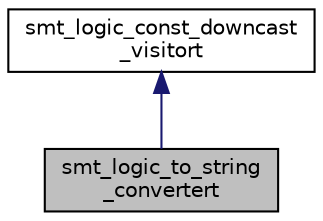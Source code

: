 digraph "smt_logic_to_string_convertert"
{
 // LATEX_PDF_SIZE
  bgcolor="transparent";
  edge [fontname="Helvetica",fontsize="10",labelfontname="Helvetica",labelfontsize="10"];
  node [fontname="Helvetica",fontsize="10",shape=record];
  Node1 [label="smt_logic_to_string\l_convertert",height=0.2,width=0.4,color="black", fillcolor="grey75", style="filled", fontcolor="black",tooltip=" "];
  Node2 -> Node1 [dir="back",color="midnightblue",fontsize="10",style="solid",fontname="Helvetica"];
  Node2 [label="smt_logic_const_downcast\l_visitort",height=0.2,width=0.4,color="black",URL="$classsmt__logic__const__downcast__visitort.html",tooltip=" "];
}
